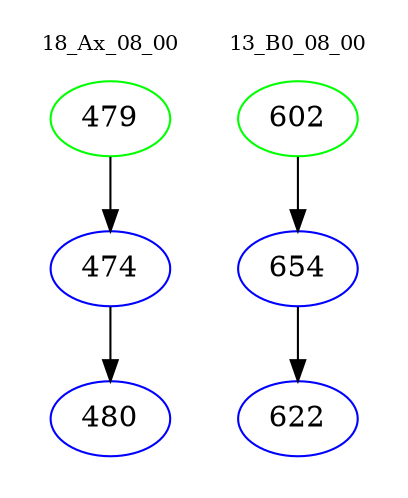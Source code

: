digraph{
subgraph cluster_0 {
color = white
label = "18_Ax_08_00";
fontsize=10;
T0_479 [label="479", color="green"]
T0_479 -> T0_474 [color="black"]
T0_474 [label="474", color="blue"]
T0_474 -> T0_480 [color="black"]
T0_480 [label="480", color="blue"]
}
subgraph cluster_1 {
color = white
label = "13_B0_08_00";
fontsize=10;
T1_602 [label="602", color="green"]
T1_602 -> T1_654 [color="black"]
T1_654 [label="654", color="blue"]
T1_654 -> T1_622 [color="black"]
T1_622 [label="622", color="blue"]
}
}
